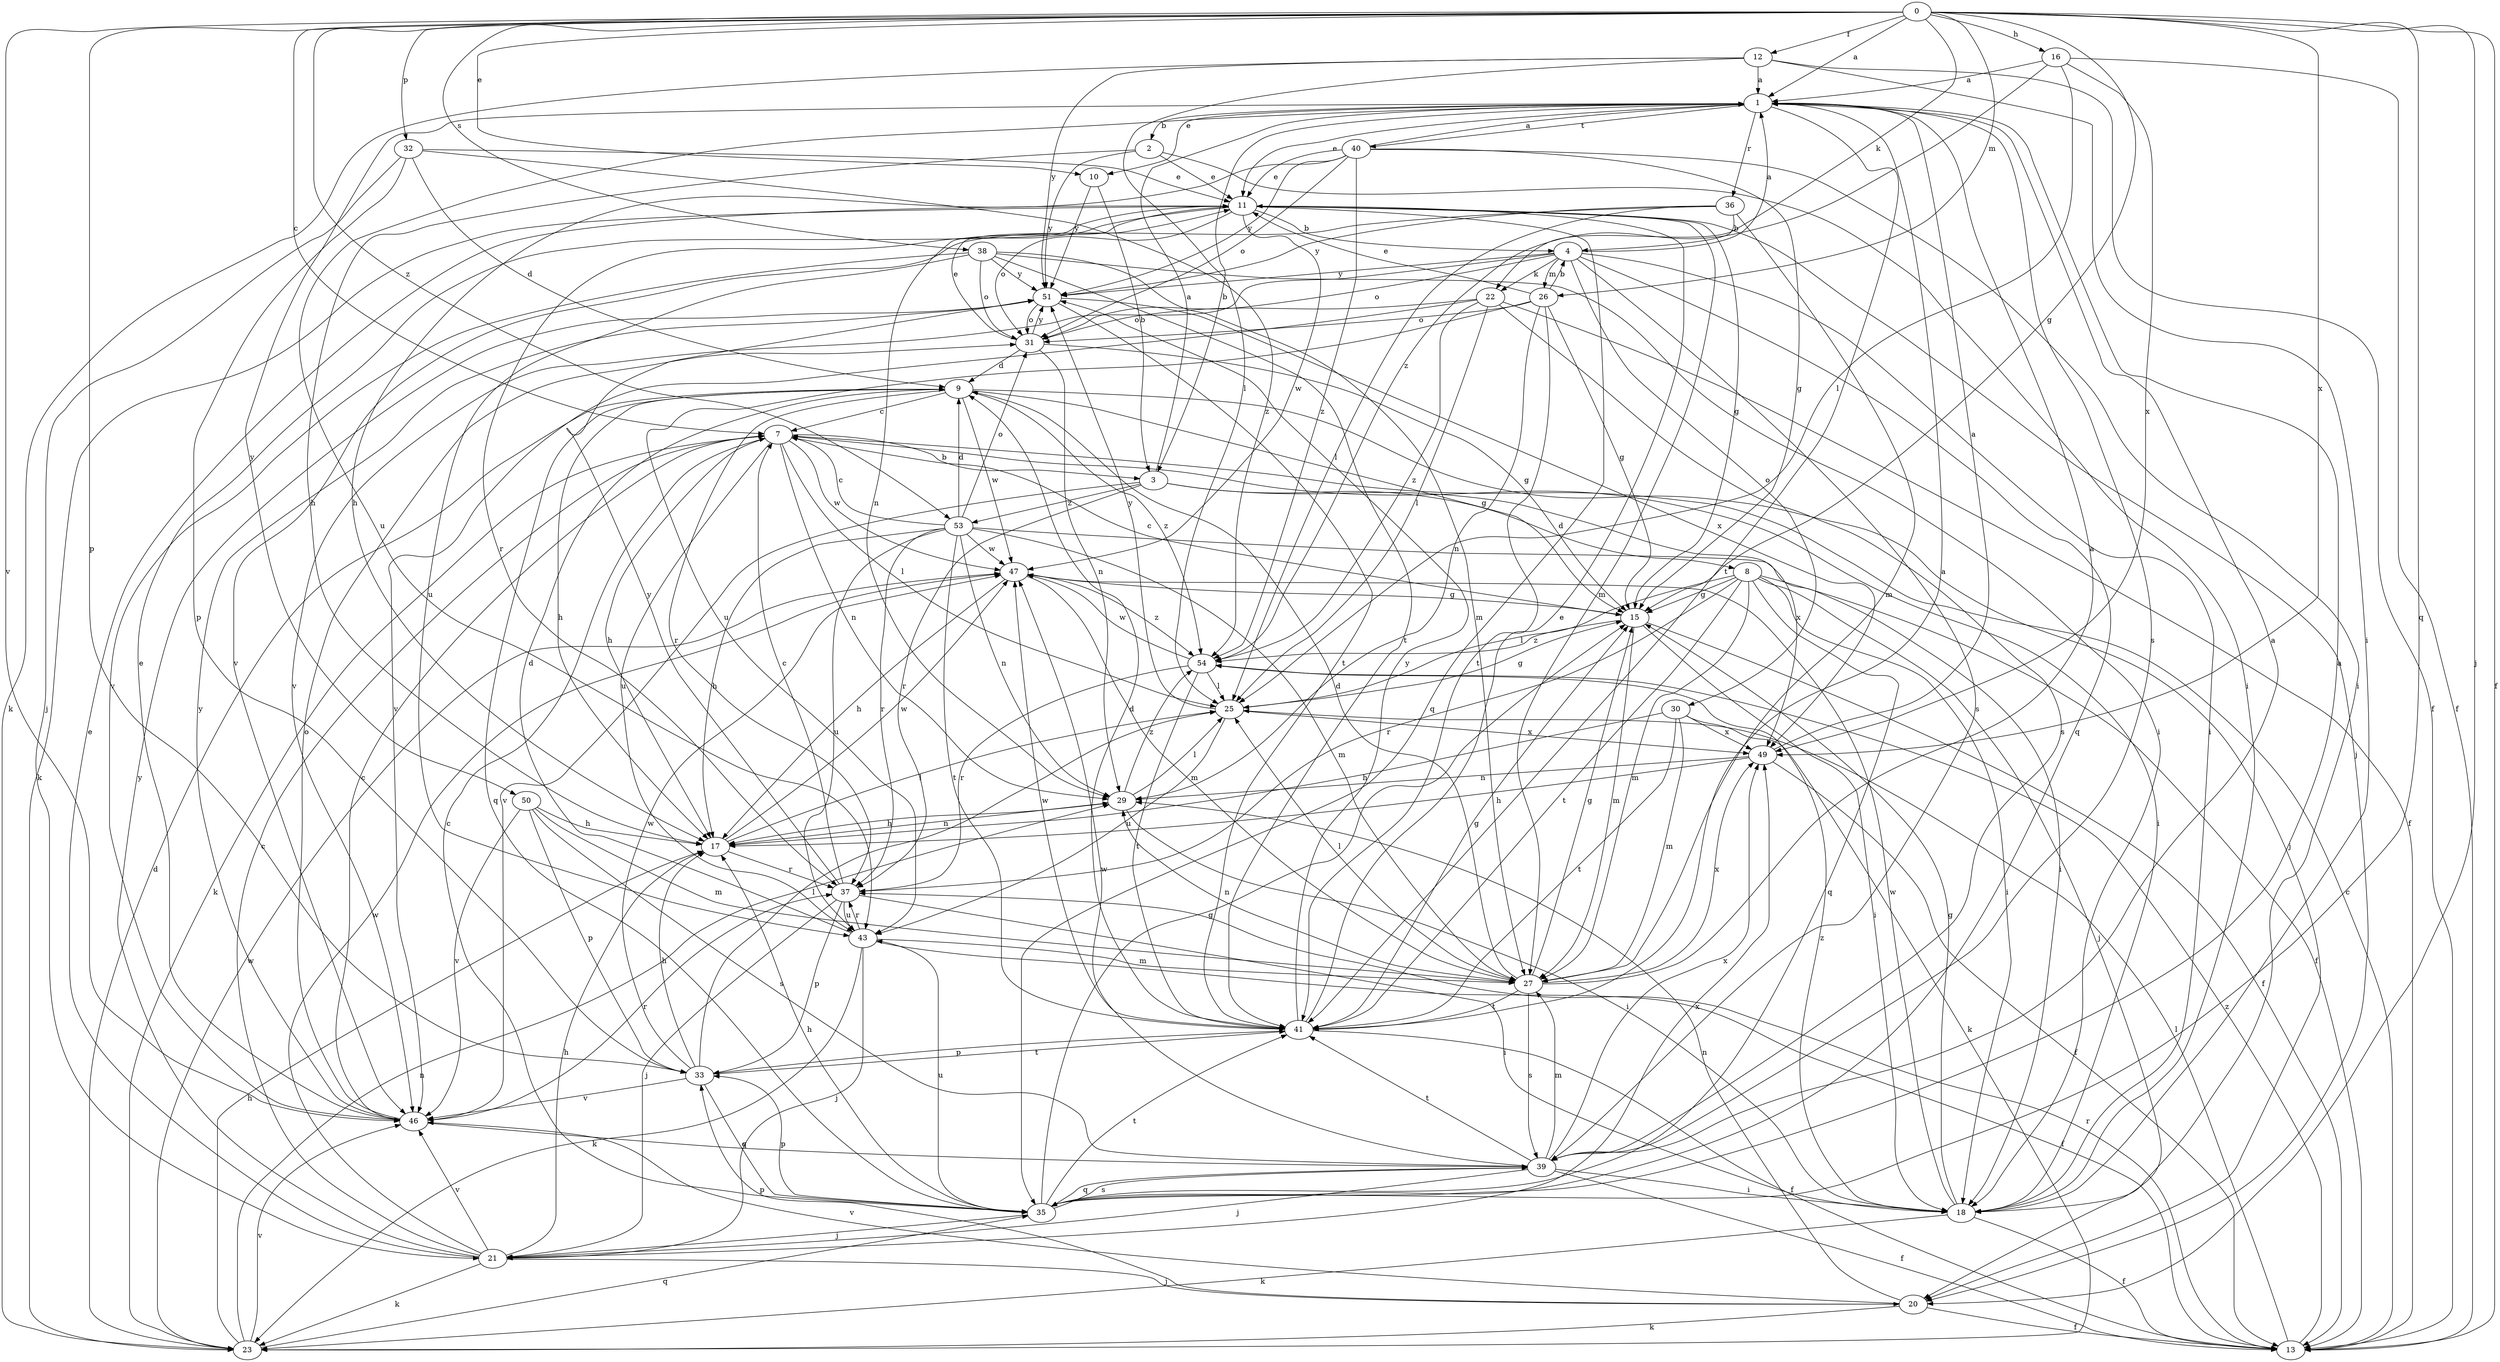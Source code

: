 strict digraph  {
0;
1;
2;
3;
4;
7;
8;
9;
10;
11;
12;
13;
15;
16;
17;
18;
20;
21;
22;
23;
25;
26;
27;
29;
30;
31;
32;
33;
35;
36;
37;
38;
39;
40;
41;
43;
46;
47;
49;
50;
51;
53;
54;
0 -> 1  [label=a];
0 -> 7  [label=c];
0 -> 10  [label=e];
0 -> 12  [label=f];
0 -> 13  [label=f];
0 -> 15  [label=g];
0 -> 16  [label=h];
0 -> 20  [label=j];
0 -> 22  [label=k];
0 -> 26  [label=m];
0 -> 32  [label=p];
0 -> 33  [label=p];
0 -> 35  [label=q];
0 -> 38  [label=s];
0 -> 46  [label=v];
0 -> 49  [label=x];
0 -> 53  [label=z];
1 -> 2  [label=b];
1 -> 3  [label=b];
1 -> 10  [label=e];
1 -> 11  [label=e];
1 -> 36  [label=r];
1 -> 39  [label=s];
1 -> 40  [label=t];
1 -> 41  [label=t];
1 -> 43  [label=u];
1 -> 50  [label=y];
2 -> 11  [label=e];
2 -> 17  [label=h];
2 -> 18  [label=i];
2 -> 51  [label=y];
3 -> 1  [label=a];
3 -> 8  [label=d];
3 -> 37  [label=r];
3 -> 46  [label=v];
3 -> 49  [label=x];
3 -> 53  [label=z];
4 -> 1  [label=a];
4 -> 18  [label=i];
4 -> 22  [label=k];
4 -> 26  [label=m];
4 -> 30  [label=o];
4 -> 31  [label=o];
4 -> 35  [label=q];
4 -> 39  [label=s];
4 -> 46  [label=v];
4 -> 51  [label=y];
7 -> 3  [label=b];
7 -> 17  [label=h];
7 -> 18  [label=i];
7 -> 23  [label=k];
7 -> 25  [label=l];
7 -> 29  [label=n];
7 -> 43  [label=u];
7 -> 47  [label=w];
8 -> 13  [label=f];
8 -> 15  [label=g];
8 -> 18  [label=i];
8 -> 20  [label=j];
8 -> 25  [label=l];
8 -> 27  [label=m];
8 -> 35  [label=q];
8 -> 37  [label=r];
8 -> 41  [label=t];
9 -> 7  [label=c];
9 -> 15  [label=g];
9 -> 17  [label=h];
9 -> 20  [label=j];
9 -> 35  [label=q];
9 -> 37  [label=r];
9 -> 47  [label=w];
9 -> 54  [label=z];
10 -> 3  [label=b];
10 -> 51  [label=y];
11 -> 4  [label=b];
11 -> 15  [label=g];
11 -> 20  [label=j];
11 -> 23  [label=k];
11 -> 27  [label=m];
11 -> 29  [label=n];
11 -> 31  [label=o];
11 -> 35  [label=q];
11 -> 37  [label=r];
11 -> 47  [label=w];
12 -> 1  [label=a];
12 -> 13  [label=f];
12 -> 18  [label=i];
12 -> 23  [label=k];
12 -> 25  [label=l];
12 -> 51  [label=y];
13 -> 7  [label=c];
13 -> 25  [label=l];
13 -> 37  [label=r];
13 -> 54  [label=z];
15 -> 7  [label=c];
15 -> 13  [label=f];
15 -> 18  [label=i];
15 -> 27  [label=m];
15 -> 54  [label=z];
16 -> 1  [label=a];
16 -> 13  [label=f];
16 -> 25  [label=l];
16 -> 49  [label=x];
16 -> 54  [label=z];
17 -> 25  [label=l];
17 -> 29  [label=n];
17 -> 37  [label=r];
17 -> 47  [label=w];
18 -> 13  [label=f];
18 -> 15  [label=g];
18 -> 23  [label=k];
18 -> 47  [label=w];
18 -> 54  [label=z];
20 -> 13  [label=f];
20 -> 23  [label=k];
20 -> 29  [label=n];
20 -> 33  [label=p];
20 -> 46  [label=v];
21 -> 7  [label=c];
21 -> 11  [label=e];
21 -> 17  [label=h];
21 -> 20  [label=j];
21 -> 23  [label=k];
21 -> 46  [label=v];
21 -> 47  [label=w];
21 -> 49  [label=x];
21 -> 51  [label=y];
22 -> 13  [label=f];
22 -> 25  [label=l];
22 -> 31  [label=o];
22 -> 39  [label=s];
22 -> 46  [label=v];
22 -> 54  [label=z];
23 -> 9  [label=d];
23 -> 17  [label=h];
23 -> 29  [label=n];
23 -> 35  [label=q];
23 -> 46  [label=v];
23 -> 47  [label=w];
25 -> 15  [label=g];
25 -> 43  [label=u];
25 -> 49  [label=x];
25 -> 51  [label=y];
26 -> 4  [label=b];
26 -> 11  [label=e];
26 -> 15  [label=g];
26 -> 29  [label=n];
26 -> 31  [label=o];
26 -> 41  [label=t];
26 -> 43  [label=u];
27 -> 1  [label=a];
27 -> 9  [label=d];
27 -> 15  [label=g];
27 -> 25  [label=l];
27 -> 29  [label=n];
27 -> 39  [label=s];
27 -> 41  [label=t];
27 -> 49  [label=x];
29 -> 17  [label=h];
29 -> 18  [label=i];
29 -> 25  [label=l];
29 -> 54  [label=z];
30 -> 17  [label=h];
30 -> 23  [label=k];
30 -> 27  [label=m];
30 -> 41  [label=t];
30 -> 49  [label=x];
31 -> 9  [label=d];
31 -> 11  [label=e];
31 -> 15  [label=g];
31 -> 29  [label=n];
31 -> 51  [label=y];
32 -> 9  [label=d];
32 -> 11  [label=e];
32 -> 21  [label=j];
32 -> 33  [label=p];
32 -> 54  [label=z];
33 -> 17  [label=h];
33 -> 25  [label=l];
33 -> 35  [label=q];
33 -> 41  [label=t];
33 -> 46  [label=v];
33 -> 47  [label=w];
35 -> 1  [label=a];
35 -> 7  [label=c];
35 -> 15  [label=g];
35 -> 17  [label=h];
35 -> 21  [label=j];
35 -> 33  [label=p];
35 -> 39  [label=s];
35 -> 41  [label=t];
35 -> 43  [label=u];
36 -> 4  [label=b];
36 -> 25  [label=l];
36 -> 27  [label=m];
36 -> 46  [label=v];
36 -> 51  [label=y];
37 -> 7  [label=c];
37 -> 18  [label=i];
37 -> 21  [label=j];
37 -> 33  [label=p];
37 -> 43  [label=u];
37 -> 51  [label=y];
38 -> 18  [label=i];
38 -> 27  [label=m];
38 -> 31  [label=o];
38 -> 41  [label=t];
38 -> 43  [label=u];
38 -> 46  [label=v];
38 -> 51  [label=y];
39 -> 1  [label=a];
39 -> 13  [label=f];
39 -> 18  [label=i];
39 -> 21  [label=j];
39 -> 27  [label=m];
39 -> 35  [label=q];
39 -> 41  [label=t];
39 -> 47  [label=w];
39 -> 49  [label=x];
40 -> 1  [label=a];
40 -> 11  [label=e];
40 -> 15  [label=g];
40 -> 17  [label=h];
40 -> 18  [label=i];
40 -> 31  [label=o];
40 -> 51  [label=y];
40 -> 54  [label=z];
41 -> 1  [label=a];
41 -> 9  [label=d];
41 -> 11  [label=e];
41 -> 13  [label=f];
41 -> 15  [label=g];
41 -> 33  [label=p];
41 -> 47  [label=w];
41 -> 51  [label=y];
43 -> 9  [label=d];
43 -> 13  [label=f];
43 -> 21  [label=j];
43 -> 23  [label=k];
43 -> 27  [label=m];
43 -> 37  [label=r];
46 -> 7  [label=c];
46 -> 11  [label=e];
46 -> 31  [label=o];
46 -> 37  [label=r];
46 -> 39  [label=s];
46 -> 51  [label=y];
47 -> 15  [label=g];
47 -> 17  [label=h];
47 -> 27  [label=m];
47 -> 54  [label=z];
49 -> 1  [label=a];
49 -> 13  [label=f];
49 -> 17  [label=h];
49 -> 29  [label=n];
50 -> 17  [label=h];
50 -> 27  [label=m];
50 -> 33  [label=p];
50 -> 39  [label=s];
50 -> 46  [label=v];
51 -> 31  [label=o];
51 -> 41  [label=t];
51 -> 49  [label=x];
53 -> 7  [label=c];
53 -> 9  [label=d];
53 -> 17  [label=h];
53 -> 18  [label=i];
53 -> 27  [label=m];
53 -> 29  [label=n];
53 -> 31  [label=o];
53 -> 37  [label=r];
53 -> 41  [label=t];
53 -> 43  [label=u];
53 -> 47  [label=w];
54 -> 25  [label=l];
54 -> 37  [label=r];
54 -> 41  [label=t];
54 -> 47  [label=w];
}
